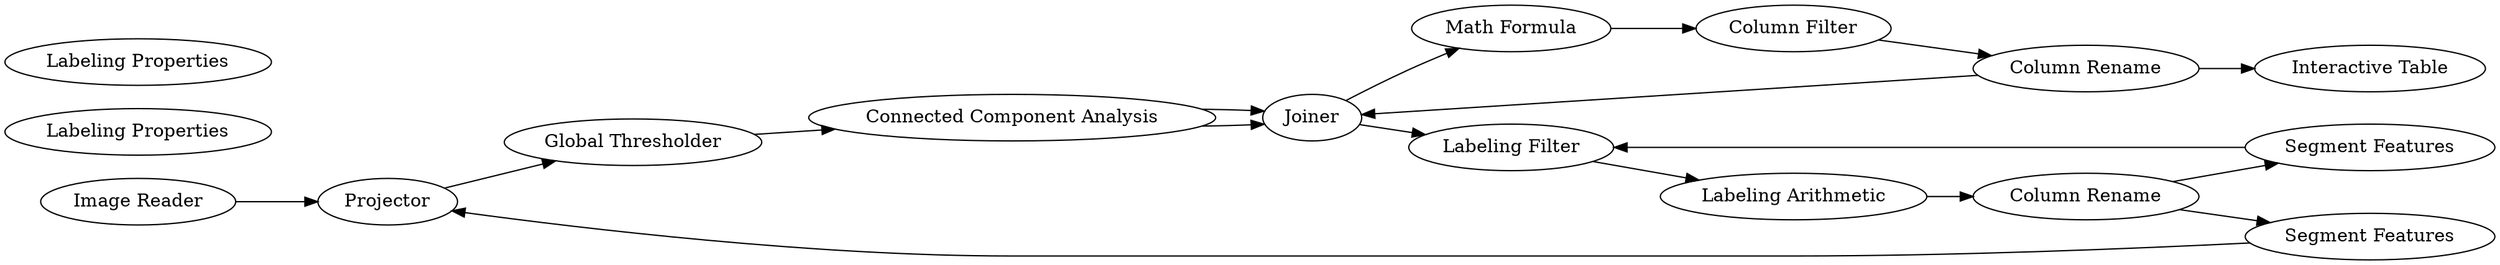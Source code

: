 digraph {
	1 [label="Image Reader"]
	16 [label="Interactive Labeling Editor"]
	2 [label="Global Thresholder"]
	3 [label="Connected Component Analysis"]
	13 [label=Projector]
	5 [label="Labeling Filter"]
	7 [label="Labeling Arithmetic"]
	8 [label="Segment Features"]
	9 [label="Column Rename"]
	10 [label="Segment Features"]
	12 [label="Math Formula"]
	14 [label="Column Filter"]
	15 [label="Column Rename"]
	16 [label=Joiner]
	17 [label="Labeling Properties"]
	18 [label="Labeling Properties"]
	19 [label="Interactive Table"]
	2 -> 3
	13 -> 2
	5 -> 7
	7 -> 9
	8 -> 13
	9 -> 8
	9 -> 10
	10 -> 5
	12 -> 14
	14 -> 15
	16 -> 12
	3 -> 16
	15 -> 16
	1 -> 13
	16 -> 5
	3 -> 16
	15 -> 19
	rankdir=LR
}
